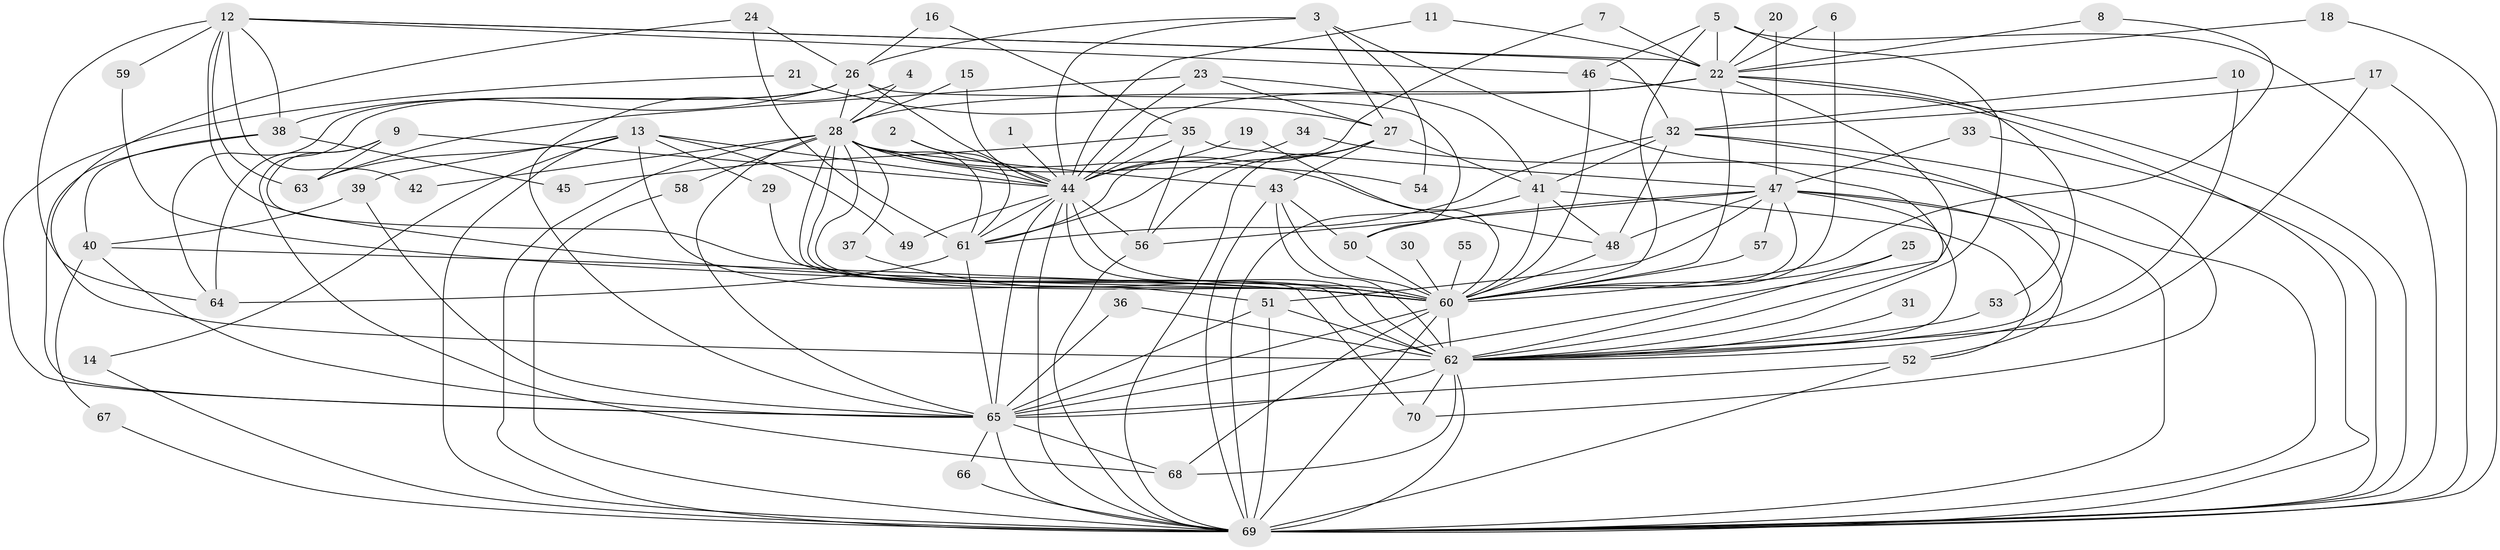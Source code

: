 // original degree distribution, {24: 0.014285714285714285, 22: 0.014285714285714285, 32: 0.007142857142857143, 25: 0.007142857142857143, 16: 0.007142857142857143, 18: 0.007142857142857143, 13: 0.014285714285714285, 27: 0.007142857142857143, 4: 0.09285714285714286, 11: 0.007142857142857143, 2: 0.5571428571428572, 9: 0.014285714285714285, 6: 0.014285714285714285, 3: 0.17142857142857143, 5: 0.04285714285714286, 8: 0.014285714285714285, 7: 0.007142857142857143}
// Generated by graph-tools (version 1.1) at 2025/49/03/09/25 03:49:38]
// undirected, 70 vertices, 182 edges
graph export_dot {
graph [start="1"]
  node [color=gray90,style=filled];
  1;
  2;
  3;
  4;
  5;
  6;
  7;
  8;
  9;
  10;
  11;
  12;
  13;
  14;
  15;
  16;
  17;
  18;
  19;
  20;
  21;
  22;
  23;
  24;
  25;
  26;
  27;
  28;
  29;
  30;
  31;
  32;
  33;
  34;
  35;
  36;
  37;
  38;
  39;
  40;
  41;
  42;
  43;
  44;
  45;
  46;
  47;
  48;
  49;
  50;
  51;
  52;
  53;
  54;
  55;
  56;
  57;
  58;
  59;
  60;
  61;
  62;
  63;
  64;
  65;
  66;
  67;
  68;
  69;
  70;
  1 -- 44 [weight=1.0];
  2 -- 44 [weight=2.0];
  2 -- 61 [weight=1.0];
  3 -- 26 [weight=1.0];
  3 -- 27 [weight=1.0];
  3 -- 44 [weight=1.0];
  3 -- 54 [weight=1.0];
  3 -- 62 [weight=1.0];
  4 -- 28 [weight=1.0];
  4 -- 65 [weight=1.0];
  5 -- 22 [weight=1.0];
  5 -- 46 [weight=1.0];
  5 -- 60 [weight=1.0];
  5 -- 62 [weight=1.0];
  5 -- 69 [weight=1.0];
  6 -- 22 [weight=1.0];
  6 -- 60 [weight=1.0];
  7 -- 22 [weight=1.0];
  7 -- 61 [weight=1.0];
  8 -- 22 [weight=1.0];
  8 -- 60 [weight=1.0];
  9 -- 44 [weight=2.0];
  9 -- 60 [weight=1.0];
  9 -- 63 [weight=1.0];
  9 -- 64 [weight=1.0];
  10 -- 32 [weight=1.0];
  10 -- 62 [weight=1.0];
  11 -- 22 [weight=1.0];
  11 -- 44 [weight=1.0];
  12 -- 22 [weight=1.0];
  12 -- 32 [weight=1.0];
  12 -- 38 [weight=2.0];
  12 -- 42 [weight=1.0];
  12 -- 46 [weight=1.0];
  12 -- 59 [weight=1.0];
  12 -- 60 [weight=3.0];
  12 -- 63 [weight=1.0];
  12 -- 64 [weight=1.0];
  13 -- 14 [weight=1.0];
  13 -- 29 [weight=1.0];
  13 -- 39 [weight=1.0];
  13 -- 44 [weight=2.0];
  13 -- 49 [weight=1.0];
  13 -- 51 [weight=1.0];
  13 -- 63 [weight=1.0];
  13 -- 69 [weight=1.0];
  14 -- 69 [weight=1.0];
  15 -- 28 [weight=1.0];
  15 -- 44 [weight=1.0];
  16 -- 26 [weight=1.0];
  16 -- 35 [weight=1.0];
  17 -- 32 [weight=1.0];
  17 -- 62 [weight=1.0];
  17 -- 69 [weight=1.0];
  18 -- 22 [weight=1.0];
  18 -- 69 [weight=1.0];
  19 -- 44 [weight=1.0];
  19 -- 60 [weight=1.0];
  20 -- 22 [weight=1.0];
  20 -- 47 [weight=1.0];
  21 -- 27 [weight=1.0];
  21 -- 65 [weight=1.0];
  22 -- 28 [weight=2.0];
  22 -- 44 [weight=3.0];
  22 -- 60 [weight=2.0];
  22 -- 62 [weight=1.0];
  22 -- 65 [weight=1.0];
  22 -- 69 [weight=1.0];
  23 -- 27 [weight=1.0];
  23 -- 41 [weight=1.0];
  23 -- 44 [weight=1.0];
  23 -- 63 [weight=1.0];
  24 -- 26 [weight=1.0];
  24 -- 61 [weight=1.0];
  24 -- 62 [weight=1.0];
  25 -- 60 [weight=1.0];
  25 -- 62 [weight=1.0];
  26 -- 28 [weight=1.0];
  26 -- 38 [weight=1.0];
  26 -- 44 [weight=1.0];
  26 -- 50 [weight=1.0];
  26 -- 64 [weight=1.0];
  26 -- 68 [weight=1.0];
  27 -- 41 [weight=1.0];
  27 -- 43 [weight=1.0];
  27 -- 56 [weight=1.0];
  27 -- 61 [weight=1.0];
  27 -- 69 [weight=1.0];
  28 -- 37 [weight=1.0];
  28 -- 42 [weight=1.0];
  28 -- 43 [weight=1.0];
  28 -- 44 [weight=3.0];
  28 -- 48 [weight=1.0];
  28 -- 54 [weight=1.0];
  28 -- 58 [weight=2.0];
  28 -- 60 [weight=2.0];
  28 -- 61 [weight=1.0];
  28 -- 62 [weight=1.0];
  28 -- 65 [weight=1.0];
  28 -- 69 [weight=1.0];
  28 -- 70 [weight=1.0];
  29 -- 60 [weight=1.0];
  30 -- 60 [weight=2.0];
  31 -- 62 [weight=1.0];
  32 -- 41 [weight=1.0];
  32 -- 48 [weight=1.0];
  32 -- 53 [weight=1.0];
  32 -- 61 [weight=1.0];
  32 -- 70 [weight=1.0];
  33 -- 47 [weight=1.0];
  33 -- 69 [weight=1.0];
  34 -- 44 [weight=1.0];
  34 -- 69 [weight=1.0];
  35 -- 44 [weight=2.0];
  35 -- 45 [weight=1.0];
  35 -- 47 [weight=1.0];
  35 -- 56 [weight=1.0];
  36 -- 62 [weight=1.0];
  36 -- 65 [weight=1.0];
  37 -- 60 [weight=1.0];
  38 -- 40 [weight=1.0];
  38 -- 45 [weight=1.0];
  38 -- 65 [weight=1.0];
  39 -- 40 [weight=1.0];
  39 -- 65 [weight=1.0];
  40 -- 60 [weight=1.0];
  40 -- 65 [weight=2.0];
  40 -- 67 [weight=1.0];
  41 -- 48 [weight=1.0];
  41 -- 52 [weight=1.0];
  41 -- 60 [weight=3.0];
  41 -- 69 [weight=2.0];
  43 -- 50 [weight=1.0];
  43 -- 60 [weight=1.0];
  43 -- 62 [weight=1.0];
  43 -- 69 [weight=1.0];
  44 -- 49 [weight=2.0];
  44 -- 56 [weight=1.0];
  44 -- 60 [weight=6.0];
  44 -- 61 [weight=1.0];
  44 -- 62 [weight=3.0];
  44 -- 65 [weight=3.0];
  44 -- 69 [weight=5.0];
  46 -- 60 [weight=1.0];
  46 -- 69 [weight=1.0];
  47 -- 48 [weight=1.0];
  47 -- 50 [weight=1.0];
  47 -- 51 [weight=1.0];
  47 -- 52 [weight=1.0];
  47 -- 56 [weight=1.0];
  47 -- 57 [weight=1.0];
  47 -- 60 [weight=1.0];
  47 -- 62 [weight=1.0];
  47 -- 69 [weight=1.0];
  48 -- 60 [weight=1.0];
  50 -- 60 [weight=1.0];
  51 -- 62 [weight=1.0];
  51 -- 65 [weight=1.0];
  51 -- 69 [weight=1.0];
  52 -- 65 [weight=1.0];
  52 -- 69 [weight=1.0];
  53 -- 62 [weight=1.0];
  55 -- 60 [weight=2.0];
  56 -- 69 [weight=1.0];
  57 -- 60 [weight=1.0];
  58 -- 69 [weight=1.0];
  59 -- 60 [weight=1.0];
  60 -- 62 [weight=3.0];
  60 -- 65 [weight=2.0];
  60 -- 68 [weight=1.0];
  60 -- 69 [weight=3.0];
  61 -- 64 [weight=1.0];
  61 -- 65 [weight=1.0];
  62 -- 65 [weight=2.0];
  62 -- 68 [weight=1.0];
  62 -- 69 [weight=1.0];
  62 -- 70 [weight=1.0];
  65 -- 66 [weight=1.0];
  65 -- 68 [weight=1.0];
  65 -- 69 [weight=1.0];
  66 -- 69 [weight=1.0];
  67 -- 69 [weight=1.0];
}
